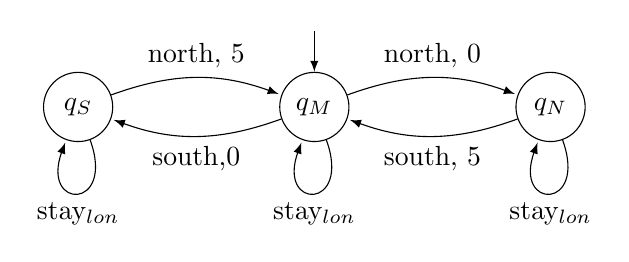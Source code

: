  \begin{tikzpicture}[>=latex,shorten >=1pt,node distance=3cm,on grid,auto, node/.style={circle,draw,minimum size=25pt}, ]

 \node[state] (q0) at (-40pt,0pt) {$q_S$};
 \node[state, right = of q0] (q1) {$q_M$};
 \node[state, right = of q1] (q2) {$q_N$};

 \draw[<-,text=white] (q1) -- node[] {} ++(0,1);
 \draw[->] (q1) to[out=200,in=-20] node[below] {south,0} (q0);
 \draw[->] (q0) to[out=20,in=160] node[above] {north, 5} (q1);
 \draw[->] (q2) to[out=200,in=-20] node[below] {south, 5} (q1);
 \draw[->] (q1) to[out=20,in=160] node[above] {north, 0} (q2);
 \draw[->] (q0) to[out=-70,in=-110,looseness=8] node[below, align=left] {stay$_{lon}$} (q0);
 \draw[->] (q1) to[out=-70,in=-110,looseness=8] node[below, align=left] {stay$_{lon}$} (q1);
 \draw[->] (q2) to[out=-70,in=-110,looseness=8] node[below, align=left] {stay$_{lon}$} (q2);
 \end{tikzpicture}
